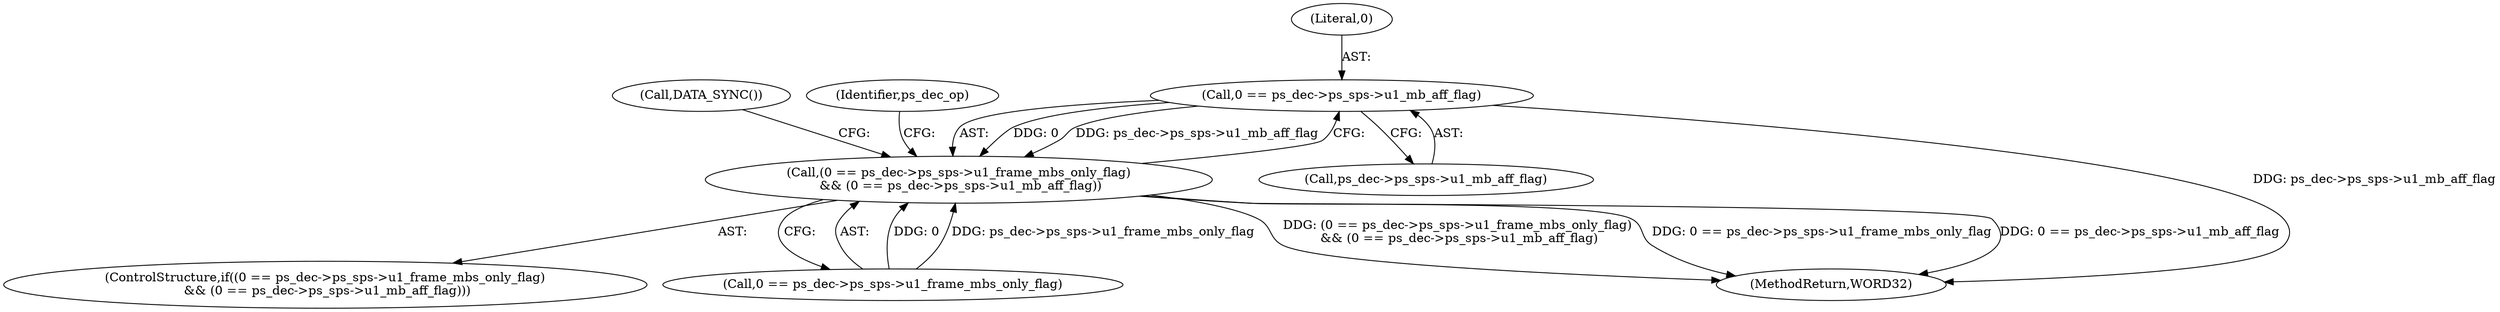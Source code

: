 digraph "0_Android_326fe991a4b7971e8aeaf4ac775491dd8abd85bb@pointer" {
"1002127" [label="(Call,0 == ps_dec->ps_sps->u1_mb_aff_flag)"];
"1002119" [label="(Call,(0 == ps_dec->ps_sps->u1_frame_mbs_only_flag)\n && (0 == ps_dec->ps_sps->u1_mb_aff_flag))"];
"1002127" [label="(Call,0 == ps_dec->ps_sps->u1_mb_aff_flag)"];
"1002129" [label="(Call,ps_dec->ps_sps->u1_mb_aff_flag)"];
"1002118" [label="(ControlStructure,if((0 == ps_dec->ps_sps->u1_frame_mbs_only_flag)\n && (0 == ps_dec->ps_sps->u1_mb_aff_flag)))"];
"1002120" [label="(Call,0 == ps_dec->ps_sps->u1_frame_mbs_only_flag)"];
"1002139" [label="(Call,DATA_SYNC())"];
"1002128" [label="(Literal,0)"];
"1002119" [label="(Call,(0 == ps_dec->ps_sps->u1_frame_mbs_only_flag)\n && (0 == ps_dec->ps_sps->u1_mb_aff_flag))"];
"1002136" [label="(Identifier,ps_dec_op)"];
"1002147" [label="(MethodReturn,WORD32)"];
"1002127" -> "1002119"  [label="AST: "];
"1002127" -> "1002129"  [label="CFG: "];
"1002128" -> "1002127"  [label="AST: "];
"1002129" -> "1002127"  [label="AST: "];
"1002119" -> "1002127"  [label="CFG: "];
"1002127" -> "1002147"  [label="DDG: ps_dec->ps_sps->u1_mb_aff_flag"];
"1002127" -> "1002119"  [label="DDG: 0"];
"1002127" -> "1002119"  [label="DDG: ps_dec->ps_sps->u1_mb_aff_flag"];
"1002119" -> "1002118"  [label="AST: "];
"1002119" -> "1002120"  [label="CFG: "];
"1002120" -> "1002119"  [label="AST: "];
"1002136" -> "1002119"  [label="CFG: "];
"1002139" -> "1002119"  [label="CFG: "];
"1002119" -> "1002147"  [label="DDG: (0 == ps_dec->ps_sps->u1_frame_mbs_only_flag)\n && (0 == ps_dec->ps_sps->u1_mb_aff_flag)"];
"1002119" -> "1002147"  [label="DDG: 0 == ps_dec->ps_sps->u1_frame_mbs_only_flag"];
"1002119" -> "1002147"  [label="DDG: 0 == ps_dec->ps_sps->u1_mb_aff_flag"];
"1002120" -> "1002119"  [label="DDG: 0"];
"1002120" -> "1002119"  [label="DDG: ps_dec->ps_sps->u1_frame_mbs_only_flag"];
}
